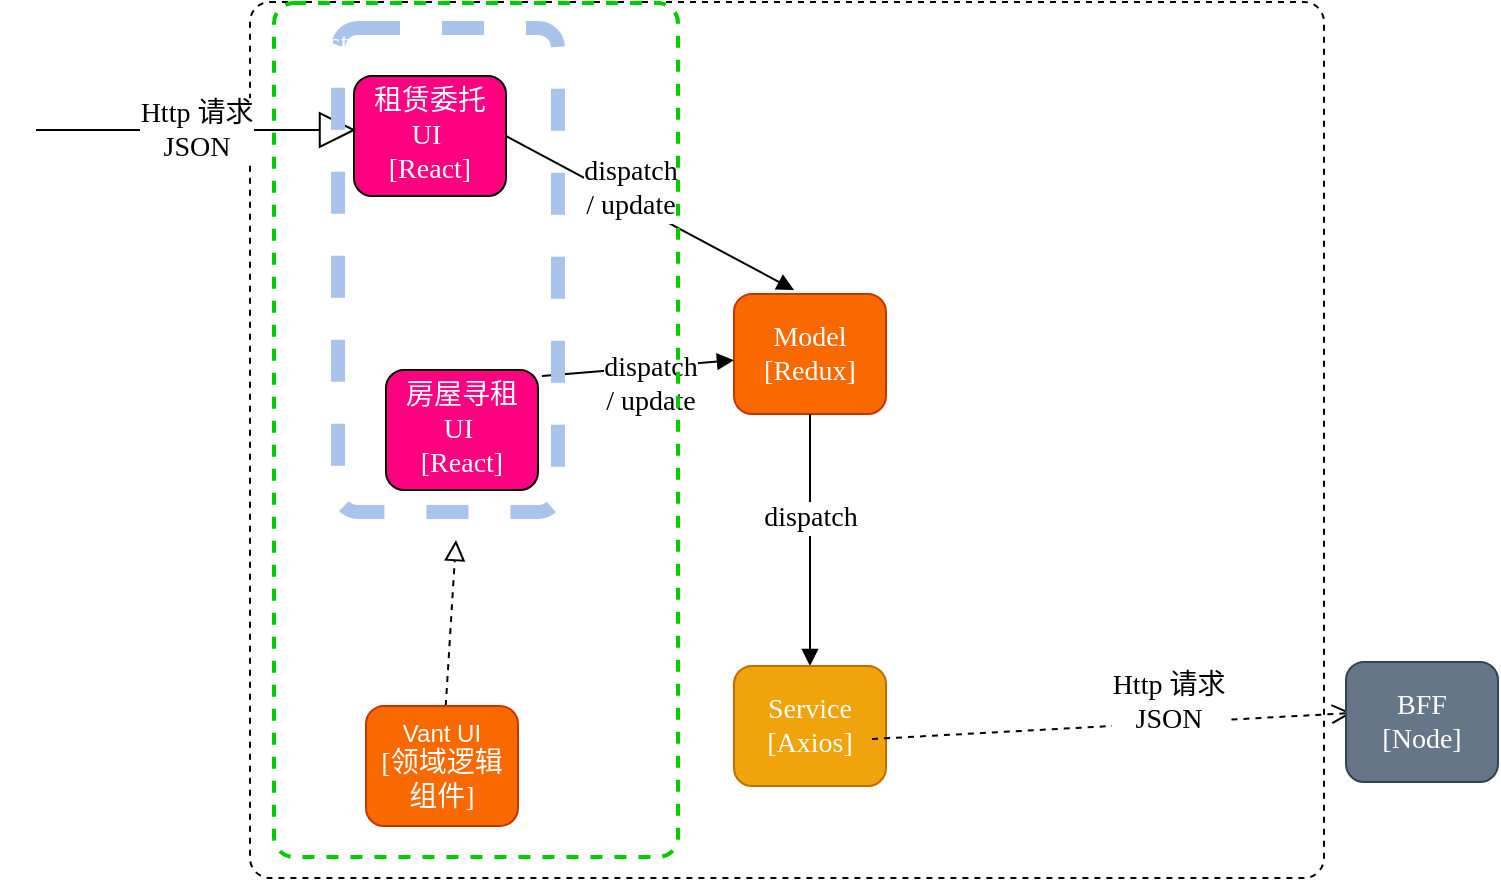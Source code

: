 <mxfile version="20.2.7" type="github">
  <diagram id="rEcTZZrMIY3FYnk7mFHA" name="第 1 页">
    <mxGraphModel dx="1178" dy="770" grid="0" gridSize="10" guides="1" tooltips="1" connect="1" arrows="1" fold="1" page="1" pageScale="1" pageWidth="827" pageHeight="1169" math="0" shadow="0">
      <root>
        <mxCell id="0" />
        <mxCell id="1" parent="0" />
        <mxCell id="yTyj0W4T9nIZBlSaKFFE-36" value="" style="html=1;align=center;verticalAlign=top;rounded=1;absoluteArcSize=1;arcSize=20;dashed=1;" vertex="1" parent="1">
          <mxGeometry x="159" y="309" width="537" height="438" as="geometry" />
        </mxCell>
        <mxCell id="yTyj0W4T9nIZBlSaKFFE-41" value="&lt;span style=&quot;color: rgb(255, 255, 255); font-family: &amp;quot;Times New Roman&amp;quot;; font-size: 14px;&quot;&gt;租赁委托UI&amp;nbsp;&lt;/span&gt;&lt;br style=&quot;color: rgb(255, 255, 255); font-family: &amp;quot;Times New Roman&amp;quot;; font-size: 14px;&quot;&gt;&lt;span style=&quot;color: rgb(255, 255, 255); font-family: &amp;quot;Times New Roman&amp;quot;; font-size: 14px;&quot;&gt;[React]&lt;/span&gt;" style="rounded=1;whiteSpace=wrap;html=1;fillColor=#FF0080;" vertex="1" parent="1">
          <mxGeometry x="211" y="346" width="76" height="60" as="geometry" />
        </mxCell>
        <mxCell id="yTyj0W4T9nIZBlSaKFFE-48" value="&lt;font color=&quot;#000000&quot;&gt;Http 请求&lt;br&gt;JSON&lt;br&gt;&lt;/font&gt;" style="endArrow=block;endSize=16;endFill=0;html=1;rounded=0;fontFamily=Times New Roman;fontSize=14;fontColor=#FFFFFF;" edge="1" parent="1">
          <mxGeometry width="160" relative="1" as="geometry">
            <mxPoint x="52" y="373" as="sourcePoint" />
            <mxPoint x="212" y="373" as="targetPoint" />
          </mxGeometry>
        </mxCell>
        <mxCell id="yTyj0W4T9nIZBlSaKFFE-50" value="dispatch&lt;br&gt;/ update" style="html=1;verticalAlign=bottom;endArrow=block;rounded=0;fontFamily=Times New Roman;fontSize=14;fontColor=#000000;exitX=1;exitY=0.5;exitDx=0;exitDy=0;" edge="1" parent="1" source="yTyj0W4T9nIZBlSaKFFE-41">
          <mxGeometry x="-0.065" y="-11" width="80" relative="1" as="geometry">
            <mxPoint x="351" y="453" as="sourcePoint" />
            <mxPoint x="431" y="453" as="targetPoint" />
            <mxPoint as="offset" />
          </mxGeometry>
        </mxCell>
        <mxCell id="yTyj0W4T9nIZBlSaKFFE-51" value="&lt;font face=&quot;Times New Roman&quot; color=&quot;#ffffff&quot;&gt;&lt;span style=&quot;font-size: 14px;&quot;&gt;Model&lt;/span&gt;&lt;/font&gt;&lt;br style=&quot;color: rgb(255, 255, 255); font-family: &amp;quot;Times New Roman&amp;quot;; font-size: 14px;&quot;&gt;&lt;span style=&quot;color: rgb(255, 255, 255); font-family: &amp;quot;Times New Roman&amp;quot;; font-size: 14px;&quot;&gt;[Redux]&lt;/span&gt;" style="rounded=1;whiteSpace=wrap;html=1;fillColor=#fa6800;fontColor=#000000;strokeColor=#C73500;" vertex="1" parent="1">
          <mxGeometry x="401" y="455" width="76" height="60" as="geometry" />
        </mxCell>
        <mxCell id="yTyj0W4T9nIZBlSaKFFE-53" value="dispatch" style="html=1;verticalAlign=bottom;endArrow=block;rounded=0;fontFamily=Times New Roman;fontSize=14;fontColor=#000000;" edge="1" parent="1" source="yTyj0W4T9nIZBlSaKFFE-51" target="yTyj0W4T9nIZBlSaKFFE-54">
          <mxGeometry width="80" relative="1" as="geometry">
            <mxPoint x="439" y="515" as="sourcePoint" />
            <mxPoint x="444" y="598" as="targetPoint" />
          </mxGeometry>
        </mxCell>
        <mxCell id="yTyj0W4T9nIZBlSaKFFE-54" value="&lt;font face=&quot;Times New Roman&quot; color=&quot;#ffffff&quot;&gt;&lt;span style=&quot;font-size: 14px;&quot;&gt;Service&lt;/span&gt;&lt;/font&gt;&lt;br style=&quot;color: rgb(255, 255, 255); font-family: &amp;quot;Times New Roman&amp;quot;; font-size: 14px;&quot;&gt;&lt;span style=&quot;color: rgb(255, 255, 255); font-family: &amp;quot;Times New Roman&amp;quot;; font-size: 14px;&quot;&gt;[Axios]&lt;/span&gt;" style="rounded=1;whiteSpace=wrap;html=1;fillColor=#f0a30a;fontColor=#000000;strokeColor=#BD7000;" vertex="1" parent="1">
          <mxGeometry x="401" y="641" width="76" height="60" as="geometry" />
        </mxCell>
        <mxCell id="yTyj0W4T9nIZBlSaKFFE-56" value="Http 请求&lt;br&gt;JSON" style="html=1;verticalAlign=bottom;endArrow=open;dashed=1;endSize=8;rounded=0;fontFamily=Times New Roman;fontSize=14;fontColor=#000000;" edge="1" parent="1">
          <mxGeometry x="0.229" y="-9" relative="1" as="geometry">
            <mxPoint x="470" y="677.5" as="sourcePoint" />
            <mxPoint x="710" y="664.5" as="targetPoint" />
            <mxPoint as="offset" />
          </mxGeometry>
        </mxCell>
        <mxCell id="yTyj0W4T9nIZBlSaKFFE-57" value="&lt;font face=&quot;Times New Roman&quot; color=&quot;#ffffff&quot;&gt;&lt;span style=&quot;font-size: 14px;&quot;&gt;BFF&lt;/span&gt;&lt;/font&gt;&lt;br style=&quot;color: rgb(255, 255, 255); font-family: &amp;quot;Times New Roman&amp;quot;; font-size: 14px;&quot;&gt;&lt;span style=&quot;color: rgb(255, 255, 255); font-family: &amp;quot;Times New Roman&amp;quot;; font-size: 14px;&quot;&gt;[Node]&lt;/span&gt;" style="rounded=1;whiteSpace=wrap;html=1;fillColor=#647687;fontColor=#ffffff;strokeColor=#314354;" vertex="1" parent="1">
          <mxGeometry x="707" y="639" width="76" height="60" as="geometry" />
        </mxCell>
        <mxCell id="yTyj0W4T9nIZBlSaKFFE-58" value="&lt;span style=&quot;color: rgb(255, 255, 255); font-family: &amp;quot;Times New Roman&amp;quot;; font-size: 14px;&quot;&gt;房屋寻租UI&amp;nbsp;&lt;/span&gt;&lt;br style=&quot;color: rgb(255, 255, 255); font-family: &amp;quot;Times New Roman&amp;quot;; font-size: 14px;&quot;&gt;&lt;span style=&quot;color: rgb(255, 255, 255); font-family: &amp;quot;Times New Roman&amp;quot;; font-size: 14px;&quot;&gt;[React]&lt;/span&gt;" style="rounded=1;whiteSpace=wrap;html=1;fillColor=#FF0080;" vertex="1" parent="1">
          <mxGeometry x="227" y="493" width="76" height="60" as="geometry" />
        </mxCell>
        <mxCell id="yTyj0W4T9nIZBlSaKFFE-59" value="dispatch&lt;br&gt;/ update" style="html=1;verticalAlign=bottom;endArrow=block;rounded=0;fontFamily=Times New Roman;fontSize=14;fontColor=#000000;" edge="1" parent="1" target="yTyj0W4T9nIZBlSaKFFE-51">
          <mxGeometry x="0.076" y="-28" width="80" relative="1" as="geometry">
            <mxPoint x="305" y="496" as="sourcePoint" />
            <mxPoint x="425" y="576" as="targetPoint" />
            <mxPoint as="offset" />
          </mxGeometry>
        </mxCell>
        <mxCell id="yTyj0W4T9nIZBlSaKFFE-65" value="" style="html=1;align=center;verticalAlign=top;rounded=1;absoluteArcSize=1;arcSize=20;dashed=1;fontFamily=Times New Roman;fontSize=14;fontColor=#000000;fillColor=none;strokeColor=#A9C4EB;strokeWidth=7;" vertex="1" parent="1">
          <mxGeometry x="203" y="322" width="110" height="242" as="geometry" />
        </mxCell>
        <mxCell id="yTyj0W4T9nIZBlSaKFFE-69" value="" style="endArrow=block;startArrow=none;endFill=0;startFill=0;endSize=8;html=1;verticalAlign=bottom;dashed=1;labelBackgroundColor=none;rounded=0;fontFamily=Times New Roman;fontSize=14;fontColor=#000000;" edge="1" parent="1" source="yTyj0W4T9nIZBlSaKFFE-70">
          <mxGeometry width="160" relative="1" as="geometry">
            <mxPoint x="102" y="558" as="sourcePoint" />
            <mxPoint x="262" y="578" as="targetPoint" />
          </mxGeometry>
        </mxCell>
        <mxCell id="yTyj0W4T9nIZBlSaKFFE-70" value="&lt;font color=&quot;#ffffff&quot;&gt;Vant UI&lt;br style=&quot;font-family: &amp;quot;Times New Roman&amp;quot;; font-size: 14px;&quot;&gt;&lt;span style=&quot;font-family: &amp;quot;Times New Roman&amp;quot;; font-size: 14px;&quot;&gt;[领域逻辑组件]&lt;/span&gt;&lt;/font&gt;" style="rounded=1;whiteSpace=wrap;html=1;fillColor=#fa6800;fontColor=#000000;strokeColor=#C73500;" vertex="1" parent="1">
          <mxGeometry x="217" y="661" width="76" height="60" as="geometry" />
        </mxCell>
        <mxCell id="yTyj0W4T9nIZBlSaKFFE-71" value="&amp;lt;&amp;lt;structured&amp;gt;&amp;gt;" style="dashed=1;rounded=1;absoluteArcSize=1;arcSize=20;html=1;verticalAlign=top;align=left;spacingTop=5;spacingLeft=10;fontFamily=Times New Roman;fontSize=14;fontColor=#FFFFFF;strokeColor=#00CC00;strokeWidth=2;fillColor=none;" vertex="1" parent="1">
          <mxGeometry x="171" y="309.5" width="202" height="427" as="geometry" />
        </mxCell>
      </root>
    </mxGraphModel>
  </diagram>
</mxfile>
